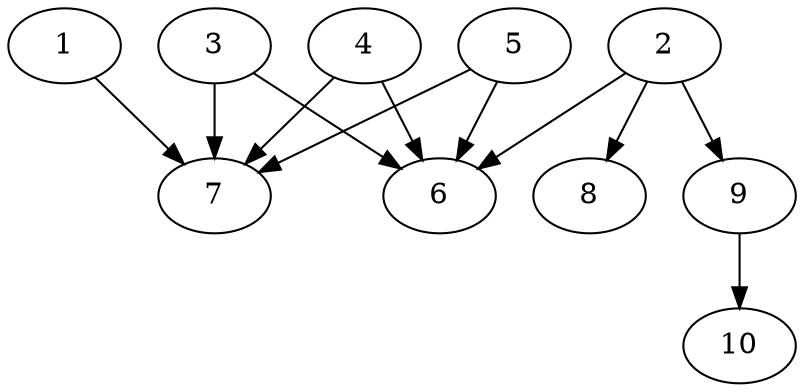 // DAG automatically generated by daggen at Thu Oct  3 13:58:04 2019
// ./daggen --dot -n 10 --ccr 0.3 --fat 0.7 --regular 0.9 --density 0.7 --mindata 5242880 --maxdata 52428800 
digraph G {
  1 [size="36887893", alpha="0.03", expect_size="11066368"] 
  1 -> 7 [size ="11066368"]
  2 [size="162856960", alpha="0.14", expect_size="48857088"] 
  2 -> 6 [size ="48857088"]
  2 -> 8 [size ="48857088"]
  2 -> 9 [size ="48857088"]
  3 [size="123712853", alpha="0.17", expect_size="37113856"] 
  3 -> 6 [size ="37113856"]
  3 -> 7 [size ="37113856"]
  4 [size="99519147", alpha="0.07", expect_size="29855744"] 
  4 -> 6 [size ="29855744"]
  4 -> 7 [size ="29855744"]
  5 [size="83374080", alpha="0.10", expect_size="25012224"] 
  5 -> 6 [size ="25012224"]
  5 -> 7 [size ="25012224"]
  6 [size="52121600", alpha="0.04", expect_size="15636480"] 
  7 [size="137489067", alpha="0.19", expect_size="41246720"] 
  8 [size="35717120", alpha="0.17", expect_size="10715136"] 
  9 [size="94143147", alpha="0.04", expect_size="28242944"] 
  9 -> 10 [size ="28242944"]
  10 [size="78052693", alpha="0.05", expect_size="23415808"] 
}
